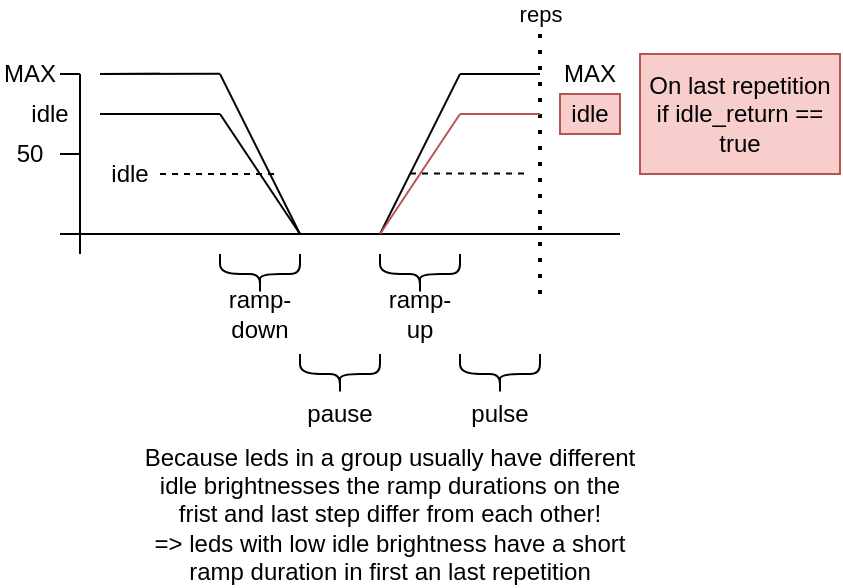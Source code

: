 <mxfile version="28.0.6">
  <diagram name="Page-1" id="c2CrVucRQoGbnjHF2QqL">
    <mxGraphModel dx="432" dy="289" grid="1" gridSize="10" guides="1" tooltips="1" connect="1" arrows="1" fold="1" page="1" pageScale="1" pageWidth="850" pageHeight="1100" math="0" shadow="0">
      <root>
        <mxCell id="0" />
        <mxCell id="1" parent="0" />
        <mxCell id="CmglMvsTHpebMH2ZtcSO-2" value="" style="endArrow=none;html=1;rounded=0;fillColor=#f8cecc;strokeColor=#000000;" parent="1" edge="1">
          <mxGeometry width="50" height="50" relative="1" as="geometry">
            <mxPoint x="140" y="260" as="sourcePoint" />
            <mxPoint x="200" y="260" as="targetPoint" />
          </mxGeometry>
        </mxCell>
        <mxCell id="CmglMvsTHpebMH2ZtcSO-3" value="" style="endArrow=none;html=1;rounded=0;" parent="1" edge="1">
          <mxGeometry width="50" height="50" relative="1" as="geometry">
            <mxPoint x="120" y="320" as="sourcePoint" />
            <mxPoint x="400" y="320" as="targetPoint" />
          </mxGeometry>
        </mxCell>
        <mxCell id="CmglMvsTHpebMH2ZtcSO-4" value="" style="endArrow=none;html=1;rounded=0;" parent="1" edge="1">
          <mxGeometry width="50" height="50" relative="1" as="geometry">
            <mxPoint x="130" y="330" as="sourcePoint" />
            <mxPoint x="130" y="240" as="targetPoint" />
          </mxGeometry>
        </mxCell>
        <mxCell id="CmglMvsTHpebMH2ZtcSO-5" value="MAX" style="text;html=1;align=center;verticalAlign=middle;whiteSpace=wrap;rounded=0;" parent="1" vertex="1">
          <mxGeometry x="90" y="230" width="30" height="20" as="geometry" />
        </mxCell>
        <mxCell id="CmglMvsTHpebMH2ZtcSO-6" value="" style="endArrow=none;html=1;rounded=0;" parent="1" edge="1">
          <mxGeometry width="50" height="50" relative="1" as="geometry">
            <mxPoint x="120" y="240" as="sourcePoint" />
            <mxPoint x="130" y="240" as="targetPoint" />
            <Array as="points">
              <mxPoint x="130" y="240" />
            </Array>
          </mxGeometry>
        </mxCell>
        <mxCell id="CmglMvsTHpebMH2ZtcSO-7" value="" style="endArrow=none;html=1;rounded=0;" parent="1" edge="1">
          <mxGeometry width="50" height="50" relative="1" as="geometry">
            <mxPoint x="120" y="280" as="sourcePoint" />
            <mxPoint x="130" y="280" as="targetPoint" />
            <Array as="points">
              <mxPoint x="130" y="280" />
            </Array>
          </mxGeometry>
        </mxCell>
        <mxCell id="CmglMvsTHpebMH2ZtcSO-8" value="50" style="text;html=1;align=center;verticalAlign=middle;whiteSpace=wrap;rounded=0;" parent="1" vertex="1">
          <mxGeometry x="90" y="270" width="30" height="20" as="geometry" />
        </mxCell>
        <mxCell id="CmglMvsTHpebMH2ZtcSO-9" value="" style="endArrow=none;html=1;rounded=0;" parent="1" edge="1">
          <mxGeometry width="50" height="50" relative="1" as="geometry">
            <mxPoint x="200" y="260" as="sourcePoint" />
            <mxPoint x="240" y="320" as="targetPoint" />
          </mxGeometry>
        </mxCell>
        <mxCell id="CmglMvsTHpebMH2ZtcSO-11" value="" style="shape=curlyBracket;whiteSpace=wrap;html=1;rounded=1;labelPosition=left;verticalLabelPosition=middle;align=right;verticalAlign=middle;rotation=-90;" parent="1" vertex="1">
          <mxGeometry x="210" y="320" width="20" height="40" as="geometry" />
        </mxCell>
        <mxCell id="CmglMvsTHpebMH2ZtcSO-12" value="ramp-down" style="text;html=1;align=center;verticalAlign=middle;whiteSpace=wrap;rounded=0;" parent="1" vertex="1">
          <mxGeometry x="205" y="350" width="30" height="20" as="geometry" />
        </mxCell>
        <mxCell id="CmglMvsTHpebMH2ZtcSO-13" value="" style="endArrow=none;html=1;rounded=0;" parent="1" edge="1">
          <mxGeometry width="50" height="50" relative="1" as="geometry">
            <mxPoint x="280" y="320" as="sourcePoint" />
            <mxPoint x="320" y="240" as="targetPoint" />
          </mxGeometry>
        </mxCell>
        <mxCell id="CmglMvsTHpebMH2ZtcSO-14" value="" style="shape=curlyBracket;whiteSpace=wrap;html=1;rounded=1;labelPosition=left;verticalLabelPosition=middle;align=right;verticalAlign=middle;rotation=-90;" parent="1" vertex="1">
          <mxGeometry x="250" y="370" width="20" height="40" as="geometry" />
        </mxCell>
        <mxCell id="CmglMvsTHpebMH2ZtcSO-15" value="" style="endArrow=none;html=1;rounded=0;" parent="1" edge="1">
          <mxGeometry width="50" height="50" relative="1" as="geometry">
            <mxPoint x="320" y="240" as="sourcePoint" />
            <mxPoint x="360" y="240" as="targetPoint" />
          </mxGeometry>
        </mxCell>
        <mxCell id="CmglMvsTHpebMH2ZtcSO-16" value="reps" style="endArrow=none;dashed=1;html=1;dashPattern=1 3;strokeWidth=2;rounded=0;" parent="1" edge="1">
          <mxGeometry x="1" width="50" height="50" relative="1" as="geometry">
            <mxPoint x="360" y="350" as="sourcePoint" />
            <mxPoint x="360" y="210" as="targetPoint" />
            <mxPoint as="offset" />
          </mxGeometry>
        </mxCell>
        <mxCell id="CmglMvsTHpebMH2ZtcSO-19" value="" style="shape=curlyBracket;whiteSpace=wrap;html=1;rounded=1;labelPosition=left;verticalLabelPosition=middle;align=right;verticalAlign=middle;rotation=-90;" parent="1" vertex="1">
          <mxGeometry x="290" y="320" width="20" height="40" as="geometry" />
        </mxCell>
        <mxCell id="CmglMvsTHpebMH2ZtcSO-20" value="ramp-up" style="text;html=1;align=center;verticalAlign=middle;whiteSpace=wrap;rounded=0;" parent="1" vertex="1">
          <mxGeometry x="285" y="350" width="30" height="20" as="geometry" />
        </mxCell>
        <mxCell id="CmglMvsTHpebMH2ZtcSO-21" value="pause" style="text;html=1;align=center;verticalAlign=middle;whiteSpace=wrap;rounded=0;" parent="1" vertex="1">
          <mxGeometry x="245" y="400" width="30" height="20" as="geometry" />
        </mxCell>
        <mxCell id="CmglMvsTHpebMH2ZtcSO-22" value="" style="shape=curlyBracket;whiteSpace=wrap;html=1;rounded=1;labelPosition=left;verticalLabelPosition=middle;align=right;verticalAlign=middle;rotation=-90;" parent="1" vertex="1">
          <mxGeometry x="330" y="370" width="20" height="40" as="geometry" />
        </mxCell>
        <mxCell id="CmglMvsTHpebMH2ZtcSO-23" value="pulse" style="text;html=1;align=center;verticalAlign=middle;whiteSpace=wrap;rounded=0;" parent="1" vertex="1">
          <mxGeometry x="325" y="400" width="30" height="20" as="geometry" />
        </mxCell>
        <mxCell id="II6243CHCihy6jyQxqK6-1" value="" style="endArrow=none;html=1;rounded=0;" parent="1" edge="1">
          <mxGeometry width="50" height="50" relative="1" as="geometry">
            <mxPoint x="200" y="240" as="sourcePoint" />
            <mxPoint x="240" y="320" as="targetPoint" />
          </mxGeometry>
        </mxCell>
        <mxCell id="II6243CHCihy6jyQxqK6-2" value="" style="endArrow=none;html=1;rounded=0;" parent="1" edge="1">
          <mxGeometry width="50" height="50" relative="1" as="geometry">
            <mxPoint x="170" y="239.9" as="sourcePoint" />
            <mxPoint x="200" y="239.9" as="targetPoint" />
            <Array as="points">
              <mxPoint x="140" y="240" />
            </Array>
          </mxGeometry>
        </mxCell>
        <mxCell id="mPZB3zOBZnnWVjQkqttG-1" value="idle" style="text;html=1;align=center;verticalAlign=middle;whiteSpace=wrap;rounded=0;" vertex="1" parent="1">
          <mxGeometry x="100" y="250" width="30" height="20" as="geometry" />
        </mxCell>
        <mxCell id="mPZB3zOBZnnWVjQkqttG-3" value="MAX" style="text;html=1;align=center;verticalAlign=middle;whiteSpace=wrap;rounded=0;" vertex="1" parent="1">
          <mxGeometry x="370" y="230" width="30" height="20" as="geometry" />
        </mxCell>
        <mxCell id="mPZB3zOBZnnWVjQkqttG-4" value="" style="endArrow=none;html=1;rounded=0;fillColor=#f8cecc;strokeColor=#b85450;" edge="1" parent="1">
          <mxGeometry width="50" height="50" relative="1" as="geometry">
            <mxPoint x="320" y="260" as="sourcePoint" />
            <mxPoint x="360" y="260" as="targetPoint" />
          </mxGeometry>
        </mxCell>
        <mxCell id="mPZB3zOBZnnWVjQkqttG-5" value="" style="endArrow=none;html=1;rounded=0;fillColor=#f8cecc;strokeColor=#b85450;" edge="1" parent="1">
          <mxGeometry width="50" height="50" relative="1" as="geometry">
            <mxPoint x="320" y="260" as="sourcePoint" />
            <mxPoint x="280" y="320" as="targetPoint" />
          </mxGeometry>
        </mxCell>
        <mxCell id="mPZB3zOBZnnWVjQkqttG-6" value="idle" style="text;html=1;align=center;verticalAlign=middle;whiteSpace=wrap;rounded=0;fillColor=#f8cecc;strokeColor=#b85450;" vertex="1" parent="1">
          <mxGeometry x="370" y="250" width="30" height="20" as="geometry" />
        </mxCell>
        <mxCell id="mPZB3zOBZnnWVjQkqttG-7" value="On last repetition if idle_return == true" style="text;html=1;align=center;verticalAlign=middle;whiteSpace=wrap;rounded=0;fillColor=#f8cecc;strokeColor=#b85450;" vertex="1" parent="1">
          <mxGeometry x="410" y="230" width="100" height="60" as="geometry" />
        </mxCell>
        <mxCell id="mPZB3zOBZnnWVjQkqttG-8" value="" style="endArrow=none;html=1;rounded=0;fillColor=#f8cecc;strokeColor=#000000;dashed=1;" edge="1" parent="1">
          <mxGeometry width="50" height="50" relative="1" as="geometry">
            <mxPoint x="170" y="290" as="sourcePoint" />
            <mxPoint x="230" y="290" as="targetPoint" />
          </mxGeometry>
        </mxCell>
        <mxCell id="mPZB3zOBZnnWVjQkqttG-10" value="" style="endArrow=none;html=1;rounded=0;fillColor=#f8cecc;strokeColor=#000000;dashed=1;" edge="1" parent="1">
          <mxGeometry width="50" height="50" relative="1" as="geometry">
            <mxPoint x="295" y="289.72" as="sourcePoint" />
            <mxPoint x="355" y="289.72" as="targetPoint" />
          </mxGeometry>
        </mxCell>
        <mxCell id="mPZB3zOBZnnWVjQkqttG-11" value="idle" style="text;html=1;align=center;verticalAlign=middle;whiteSpace=wrap;rounded=0;" vertex="1" parent="1">
          <mxGeometry x="140" y="280" width="30" height="20" as="geometry" />
        </mxCell>
        <mxCell id="mPZB3zOBZnnWVjQkqttG-12" value="Because leds in a group usually have different idle brightnesses the ramp durations on the frist and last step differ from each other!&lt;br&gt;=&amp;gt; leds with low idle brightness have a short ramp duration in first an last repetition" style="text;html=1;align=center;verticalAlign=middle;whiteSpace=wrap;rounded=0;" vertex="1" parent="1">
          <mxGeometry x="160" y="430" width="250" height="60" as="geometry" />
        </mxCell>
      </root>
    </mxGraphModel>
  </diagram>
</mxfile>
